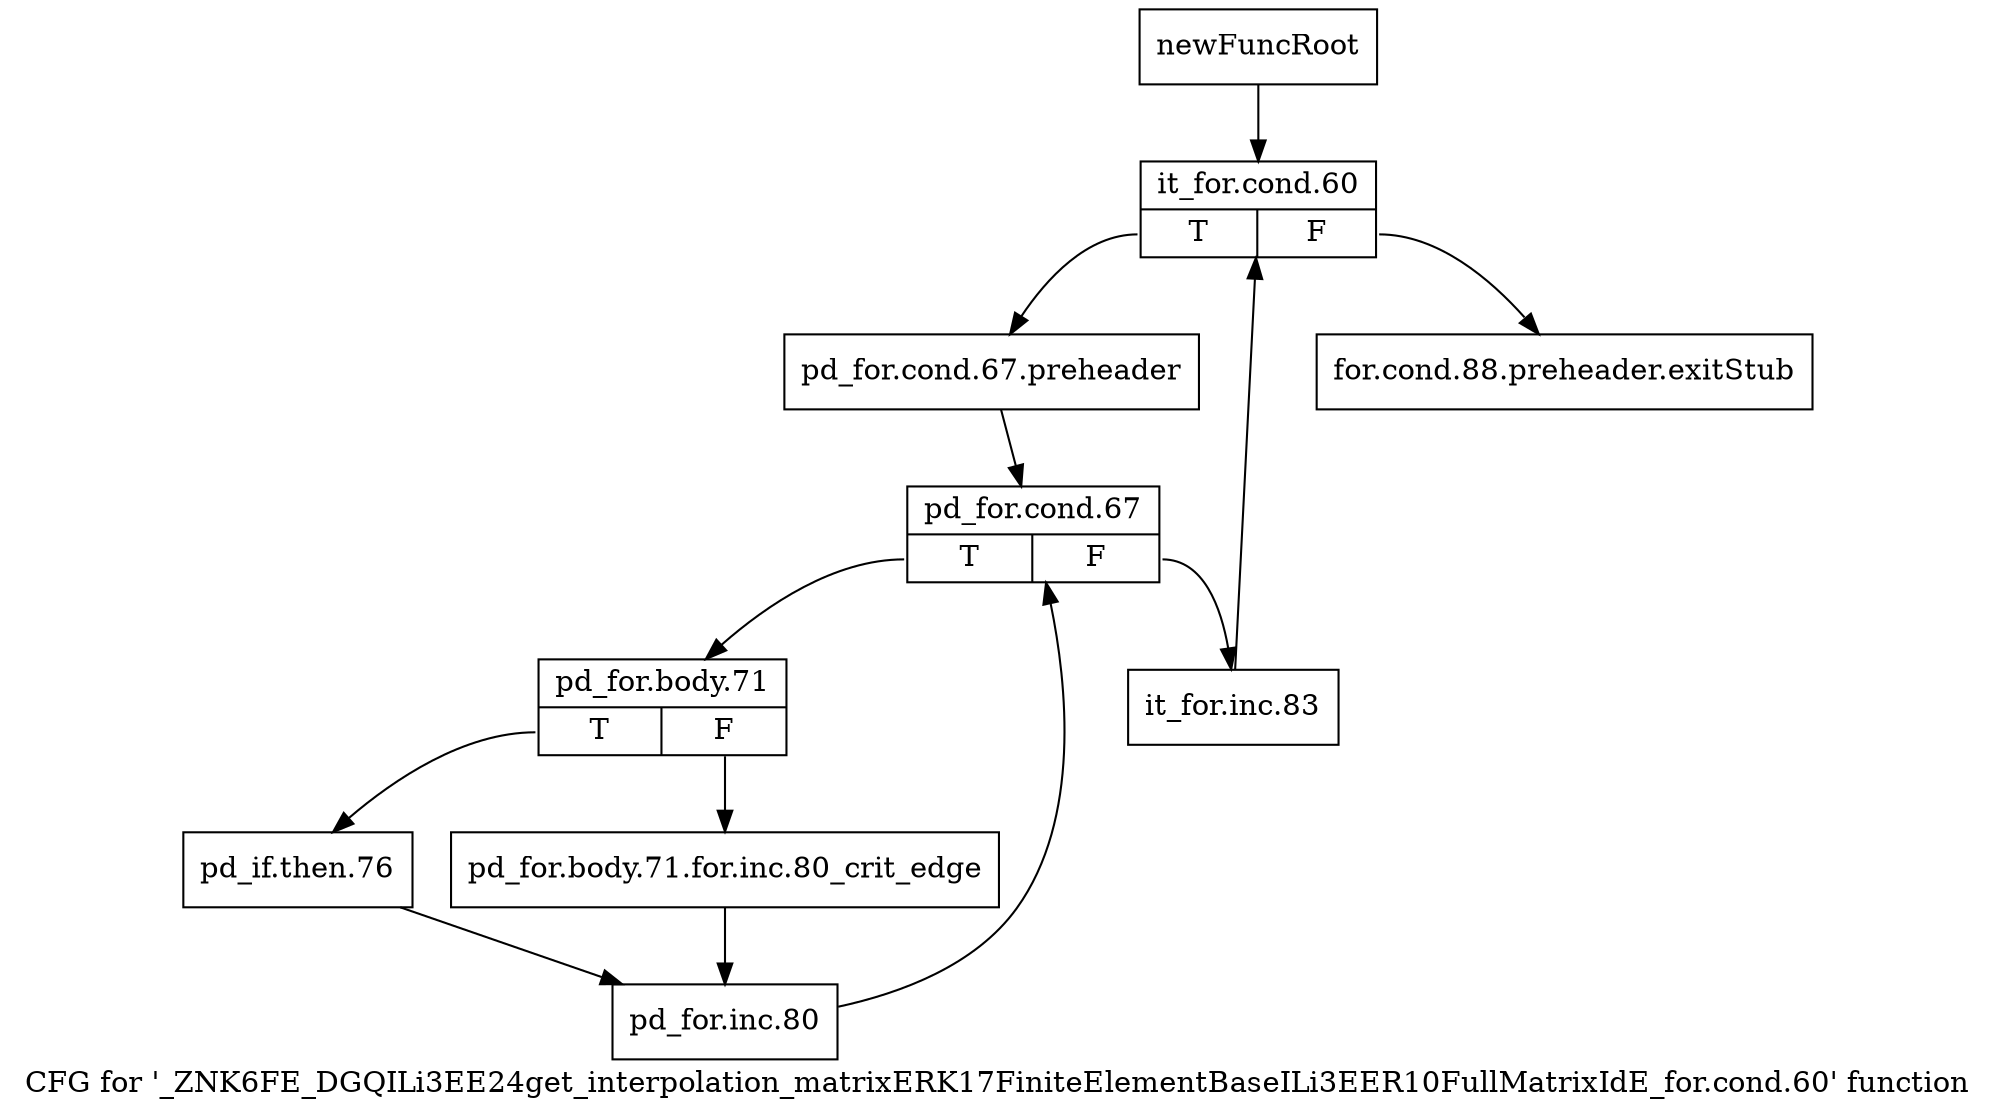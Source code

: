 digraph "CFG for '_ZNK6FE_DGQILi3EE24get_interpolation_matrixERK17FiniteElementBaseILi3EER10FullMatrixIdE_for.cond.60' function" {
	label="CFG for '_ZNK6FE_DGQILi3EE24get_interpolation_matrixERK17FiniteElementBaseILi3EER10FullMatrixIdE_for.cond.60' function";

	Node0x90c2c40 [shape=record,label="{newFuncRoot}"];
	Node0x90c2c40 -> Node0x90c2ce0;
	Node0x90c2c90 [shape=record,label="{for.cond.88.preheader.exitStub}"];
	Node0x90c2ce0 [shape=record,label="{it_for.cond.60|{<s0>T|<s1>F}}"];
	Node0x90c2ce0:s0 -> Node0x90c2d30;
	Node0x90c2ce0:s1 -> Node0x90c2c90;
	Node0x90c2d30 [shape=record,label="{pd_for.cond.67.preheader}"];
	Node0x90c2d30 -> Node0x90c2d80;
	Node0x90c2d80 [shape=record,label="{pd_for.cond.67|{<s0>T|<s1>F}}"];
	Node0x90c2d80:s0 -> Node0x90c2e20;
	Node0x90c2d80:s1 -> Node0x90c2dd0;
	Node0x90c2dd0 [shape=record,label="{it_for.inc.83}"];
	Node0x90c2dd0 -> Node0x90c2ce0;
	Node0x90c2e20 [shape=record,label="{pd_for.body.71|{<s0>T|<s1>F}}"];
	Node0x90c2e20:s0 -> Node0x90c2ec0;
	Node0x90c2e20:s1 -> Node0x90c2e70;
	Node0x90c2e70 [shape=record,label="{pd_for.body.71.for.inc.80_crit_edge}"];
	Node0x90c2e70 -> Node0x90c2f10;
	Node0x90c2ec0 [shape=record,label="{pd_if.then.76}"];
	Node0x90c2ec0 -> Node0x90c2f10;
	Node0x90c2f10 [shape=record,label="{pd_for.inc.80}"];
	Node0x90c2f10 -> Node0x90c2d80;
}
